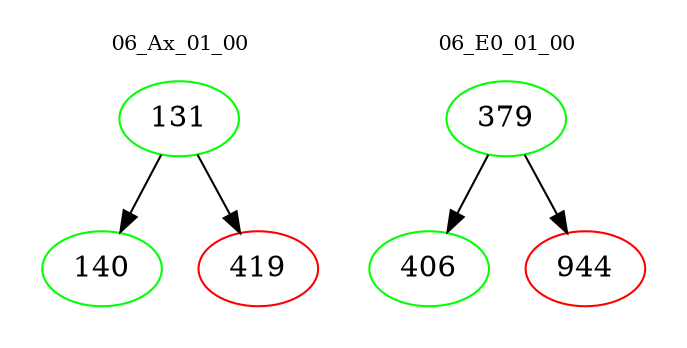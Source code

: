 digraph{
subgraph cluster_0 {
color = white
label = "06_Ax_01_00";
fontsize=10;
T0_131 [label="131", color="green"]
T0_131 -> T0_140 [color="black"]
T0_140 [label="140", color="green"]
T0_131 -> T0_419 [color="black"]
T0_419 [label="419", color="red"]
}
subgraph cluster_1 {
color = white
label = "06_E0_01_00";
fontsize=10;
T1_379 [label="379", color="green"]
T1_379 -> T1_406 [color="black"]
T1_406 [label="406", color="green"]
T1_379 -> T1_944 [color="black"]
T1_944 [label="944", color="red"]
}
}

